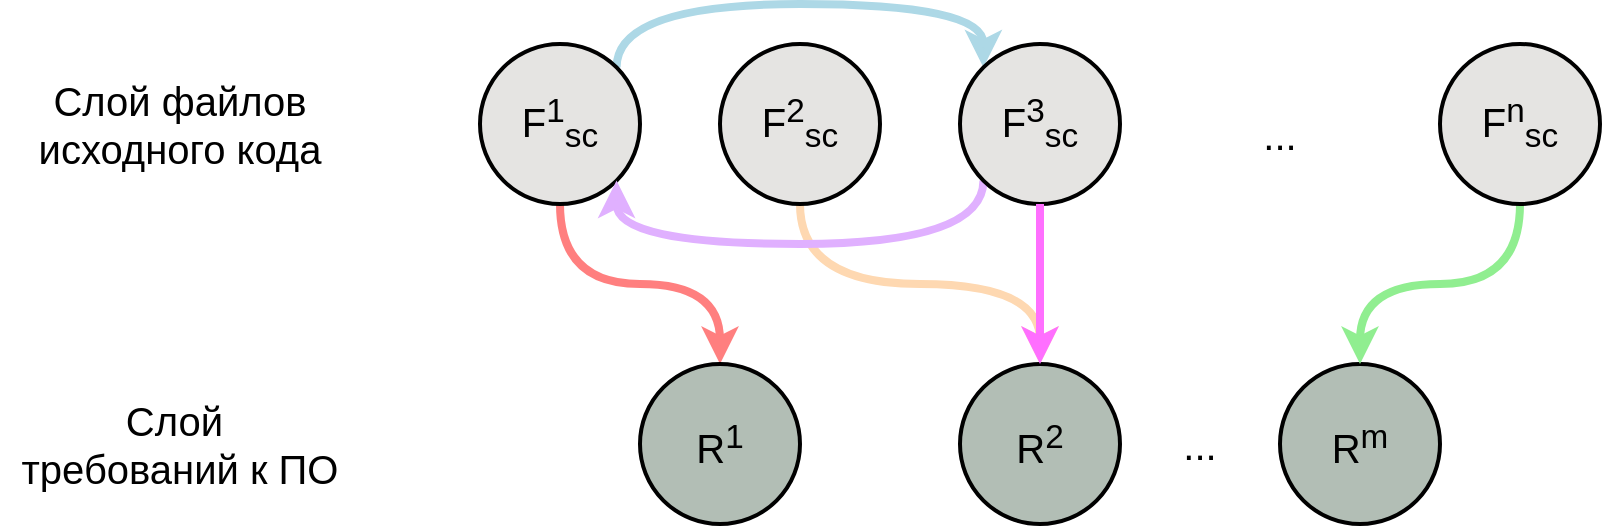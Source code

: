<mxfile version="24.2.5" type="device">
  <diagram name="Страница — 1" id="Dx4HJu2XlHP2NclFZBdM">
    <mxGraphModel dx="1696" dy="674" grid="1" gridSize="10" guides="1" tooltips="1" connect="1" arrows="1" fold="1" page="1" pageScale="1" pageWidth="827" pageHeight="1169" math="0" shadow="0">
      <root>
        <mxCell id="0" />
        <mxCell id="1" parent="0" />
        <mxCell id="aCNr2ZCx3YeNcreIHC94-26" style="edgeStyle=orthogonalEdgeStyle;curved=1;rounded=0;orthogonalLoop=1;jettySize=auto;html=1;exitX=1;exitY=0;exitDx=0;exitDy=0;entryX=0;entryY=0;entryDx=0;entryDy=0;fontSize=20;strokeWidth=4;strokeColor=#ADD8E6;" parent="1" source="aCNr2ZCx3YeNcreIHC94-1" target="aCNr2ZCx3YeNcreIHC94-3" edge="1">
          <mxGeometry relative="1" as="geometry">
            <Array as="points">
              <mxPoint x="188" y="140" />
              <mxPoint x="372" y="140" />
            </Array>
          </mxGeometry>
        </mxCell>
        <mxCell id="M6A23sAuDvBOEtbgDGJb-3" style="edgeStyle=orthogonalEdgeStyle;curved=1;rounded=0;orthogonalLoop=1;jettySize=auto;html=1;exitX=0.5;exitY=1;exitDx=0;exitDy=0;entryX=0.5;entryY=0;entryDx=0;entryDy=0;strokeWidth=4;strokeColor=#FF7F7F;" parent="1" source="aCNr2ZCx3YeNcreIHC94-1" target="aCNr2ZCx3YeNcreIHC94-4" edge="1">
          <mxGeometry relative="1" as="geometry" />
        </mxCell>
        <mxCell id="aCNr2ZCx3YeNcreIHC94-1" value="F&lt;sup&gt;1&lt;/sup&gt;&lt;sub&gt;sc&lt;/sub&gt;" style="ellipse;whiteSpace=wrap;html=1;aspect=fixed;fontSize=20;strokeWidth=2;fillColor=#E5E4E2;" parent="1" vertex="1">
          <mxGeometry x="120" y="160" width="80" height="80" as="geometry" />
        </mxCell>
        <mxCell id="M6A23sAuDvBOEtbgDGJb-5" style="edgeStyle=orthogonalEdgeStyle;curved=1;rounded=0;orthogonalLoop=1;jettySize=auto;html=1;exitX=0.5;exitY=1;exitDx=0;exitDy=0;entryX=0.5;entryY=0;entryDx=0;entryDy=0;strokeWidth=4;strokeColor=#FED8B1;" parent="1" source="aCNr2ZCx3YeNcreIHC94-2" target="aCNr2ZCx3YeNcreIHC94-5" edge="1">
          <mxGeometry relative="1" as="geometry" />
        </mxCell>
        <mxCell id="aCNr2ZCx3YeNcreIHC94-2" value="F&lt;sup&gt;2&lt;/sup&gt;&lt;sub&gt;sc&lt;/sub&gt;" style="ellipse;whiteSpace=wrap;html=1;aspect=fixed;fontSize=20;strokeWidth=2;fillColor=#E5E4E2;" parent="1" vertex="1">
          <mxGeometry x="240" y="160" width="80" height="80" as="geometry" />
        </mxCell>
        <mxCell id="aCNr2ZCx3YeNcreIHC94-27" style="edgeStyle=orthogonalEdgeStyle;curved=1;rounded=0;orthogonalLoop=1;jettySize=auto;html=1;exitX=0;exitY=1;exitDx=0;exitDy=0;entryX=1;entryY=1;entryDx=0;entryDy=0;fontSize=20;strokeWidth=4;strokeColor=#E0B0FF;" parent="1" source="aCNr2ZCx3YeNcreIHC94-3" target="aCNr2ZCx3YeNcreIHC94-1" edge="1">
          <mxGeometry relative="1" as="geometry">
            <Array as="points">
              <mxPoint x="372" y="260" />
              <mxPoint x="188" y="260" />
            </Array>
          </mxGeometry>
        </mxCell>
        <mxCell id="aCNr2ZCx3YeNcreIHC94-3" value="F&lt;sup&gt;3&lt;/sup&gt;&lt;sub&gt;sc&lt;/sub&gt;" style="ellipse;whiteSpace=wrap;html=1;aspect=fixed;fontSize=20;strokeWidth=2;fillColor=#E5E4E2;" parent="1" vertex="1">
          <mxGeometry x="360" y="160" width="80" height="80" as="geometry" />
        </mxCell>
        <mxCell id="aCNr2ZCx3YeNcreIHC94-4" value="R&lt;sup&gt;1&lt;/sup&gt;" style="ellipse;whiteSpace=wrap;html=1;aspect=fixed;fontSize=20;strokeWidth=2;fillColor=#B2BEB5;" parent="1" vertex="1">
          <mxGeometry x="200" y="320" width="80" height="80" as="geometry" />
        </mxCell>
        <mxCell id="aCNr2ZCx3YeNcreIHC94-5" value="R&lt;sup&gt;2&lt;/sup&gt;" style="ellipse;whiteSpace=wrap;html=1;aspect=fixed;fontSize=20;strokeWidth=2;fillColor=#B2BEB5;" parent="1" vertex="1">
          <mxGeometry x="360" y="320" width="80" height="80" as="geometry" />
        </mxCell>
        <mxCell id="aCNr2ZCx3YeNcreIHC94-6" value="R&lt;sup&gt;m&lt;/sup&gt;" style="ellipse;whiteSpace=wrap;html=1;aspect=fixed;fontSize=20;strokeWidth=2;fillColor=#B2BEB5;" parent="1" vertex="1">
          <mxGeometry x="520" y="320" width="80" height="80" as="geometry" />
        </mxCell>
        <mxCell id="aCNr2ZCx3YeNcreIHC94-8" value="..." style="text;html=1;align=center;verticalAlign=middle;whiteSpace=wrap;rounded=0;fontSize=20;strokeWidth=2;" parent="1" vertex="1">
          <mxGeometry x="450" y="345" width="60" height="30" as="geometry" />
        </mxCell>
        <mxCell id="M6A23sAuDvBOEtbgDGJb-4" style="edgeStyle=orthogonalEdgeStyle;curved=1;rounded=0;orthogonalLoop=1;jettySize=auto;html=1;exitX=0.5;exitY=1;exitDx=0;exitDy=0;entryX=0.5;entryY=0;entryDx=0;entryDy=0;strokeWidth=4;strokeColor=#90EE90;" parent="1" source="aCNr2ZCx3YeNcreIHC94-10" target="aCNr2ZCx3YeNcreIHC94-6" edge="1">
          <mxGeometry relative="1" as="geometry" />
        </mxCell>
        <mxCell id="aCNr2ZCx3YeNcreIHC94-10" value="F&lt;sup&gt;n&lt;/sup&gt;&lt;sub&gt;sc&lt;/sub&gt;" style="ellipse;whiteSpace=wrap;html=1;aspect=fixed;fontSize=20;strokeWidth=2;fillColor=#E5E4E2;" parent="1" vertex="1">
          <mxGeometry x="600" y="160" width="80" height="80" as="geometry" />
        </mxCell>
        <mxCell id="aCNr2ZCx3YeNcreIHC94-11" value="..." style="text;html=1;align=center;verticalAlign=middle;whiteSpace=wrap;rounded=0;fontSize=20;strokeWidth=2;" parent="1" vertex="1">
          <mxGeometry x="490" y="190" width="60" height="30" as="geometry" />
        </mxCell>
        <mxCell id="aCNr2ZCx3YeNcreIHC94-15" value="" style="endArrow=classic;html=1;rounded=0;exitX=0.5;exitY=1;exitDx=0;exitDy=0;entryX=0.5;entryY=0;entryDx=0;entryDy=0;fontSize=20;strokeWidth=4;strokeColor=#FF6FFF;" parent="1" source="aCNr2ZCx3YeNcreIHC94-3" target="aCNr2ZCx3YeNcreIHC94-5" edge="1">
          <mxGeometry width="50" height="50" relative="1" as="geometry">
            <mxPoint x="400" y="370" as="sourcePoint" />
            <mxPoint x="450" y="320" as="targetPoint" />
          </mxGeometry>
        </mxCell>
        <mxCell id="M6A23sAuDvBOEtbgDGJb-1" value="Слой файлов исходного кода" style="text;html=1;align=center;verticalAlign=middle;whiteSpace=wrap;rounded=0;fontSize=20;strokeWidth=2;" parent="1" vertex="1">
          <mxGeometry x="-120" y="185" width="180" height="30" as="geometry" />
        </mxCell>
        <mxCell id="M6A23sAuDvBOEtbgDGJb-2" value="Слой&amp;nbsp;&lt;div&gt;требований к ПО&lt;/div&gt;" style="text;html=1;align=center;verticalAlign=middle;whiteSpace=wrap;rounded=0;fontSize=20;strokeWidth=2;" parent="1" vertex="1">
          <mxGeometry x="-120" y="345" width="180" height="30" as="geometry" />
        </mxCell>
      </root>
    </mxGraphModel>
  </diagram>
</mxfile>
